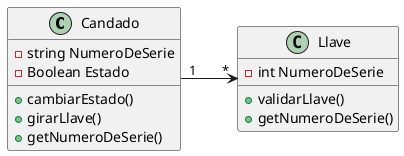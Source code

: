 @startuml Grupal1
class Candado {
    - string NumeroDeSerie
    - Boolean Estado

    + cambiarEstado()
    + girarLlave()
    + getNumeroDeSerie()
}

class Llave {
    - int NumeroDeSerie

    + validarLlave()
    + getNumeroDeSerie()
}

Candado "1" -> "*" Llave: "      "

@enduml